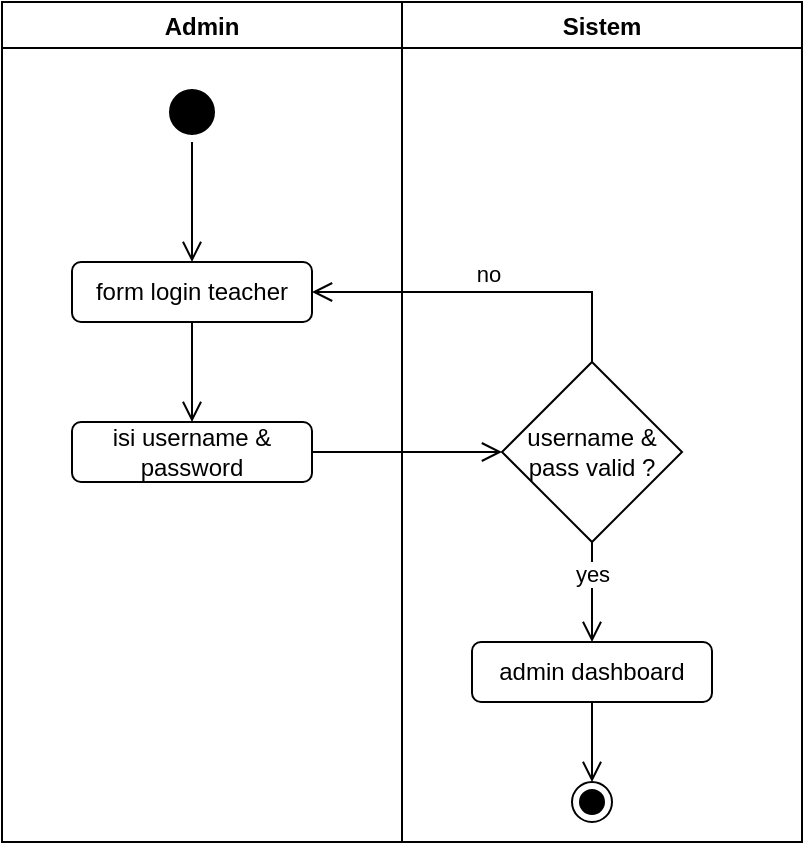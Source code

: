 <mxfile version="17.4.2" type="device"><diagram id="Afn9auOBwAqI04HDcGVe" name="Page-1"><mxGraphModel dx="862" dy="553" grid="1" gridSize="10" guides="1" tooltips="1" connect="1" arrows="1" fold="1" page="1" pageScale="1" pageWidth="850" pageHeight="1100" math="0" shadow="0"><root><mxCell id="0"/><mxCell id="1" parent="0"/><mxCell id="h7l3G4mgCPrvYkQXjenI-2" value="Admin" style="swimlane;" vertex="1" parent="1"><mxGeometry x="130" y="60" width="200" height="420" as="geometry"/></mxCell><mxCell id="h7l3G4mgCPrvYkQXjenI-4" value="" style="ellipse;html=1;shape=startState;fillColor=#000000;strokeColor=#000000;" vertex="1" parent="h7l3G4mgCPrvYkQXjenI-2"><mxGeometry x="80" y="40" width="30" height="30" as="geometry"/></mxCell><mxCell id="h7l3G4mgCPrvYkQXjenI-5" value="" style="edgeStyle=orthogonalEdgeStyle;html=1;verticalAlign=bottom;endArrow=open;endSize=8;strokeColor=#000000;rounded=0;" edge="1" source="h7l3G4mgCPrvYkQXjenI-4" parent="h7l3G4mgCPrvYkQXjenI-2"><mxGeometry relative="1" as="geometry"><mxPoint x="95" y="130" as="targetPoint"/></mxGeometry></mxCell><mxCell id="h7l3G4mgCPrvYkQXjenI-6" value="form login teacher" style="rounded=1;whiteSpace=wrap;html=1;strokeColor=#000000;" vertex="1" parent="h7l3G4mgCPrvYkQXjenI-2"><mxGeometry x="35" y="130" width="120" height="30" as="geometry"/></mxCell><mxCell id="h7l3G4mgCPrvYkQXjenI-8" value="isi username &amp;amp; password" style="rounded=1;whiteSpace=wrap;html=1;strokeColor=#000000;" vertex="1" parent="h7l3G4mgCPrvYkQXjenI-2"><mxGeometry x="35" y="210" width="120" height="30" as="geometry"/></mxCell><mxCell id="h7l3G4mgCPrvYkQXjenI-9" value="" style="edgeStyle=orthogonalEdgeStyle;html=1;verticalAlign=bottom;endArrow=open;endSize=8;strokeColor=#000000;rounded=0;entryX=0.5;entryY=0;entryDx=0;entryDy=0;exitX=0.5;exitY=1;exitDx=0;exitDy=0;" edge="1" parent="h7l3G4mgCPrvYkQXjenI-2" source="h7l3G4mgCPrvYkQXjenI-6" target="h7l3G4mgCPrvYkQXjenI-8"><mxGeometry relative="1" as="geometry"><mxPoint x="105" y="140" as="targetPoint"/><mxPoint x="105" y="80" as="sourcePoint"/></mxGeometry></mxCell><mxCell id="h7l3G4mgCPrvYkQXjenI-3" value="Sistem" style="swimlane;" vertex="1" parent="1"><mxGeometry x="330" y="60" width="200" height="420" as="geometry"/></mxCell><mxCell id="h7l3G4mgCPrvYkQXjenI-13" value="admin dashboard" style="rounded=1;whiteSpace=wrap;html=1;strokeColor=#000000;" vertex="1" parent="h7l3G4mgCPrvYkQXjenI-3"><mxGeometry x="35" y="320" width="120" height="30" as="geometry"/></mxCell><mxCell id="h7l3G4mgCPrvYkQXjenI-15" value="" style="ellipse;html=1;shape=endState;fillColor=#000000;strokeColor=#000000;" vertex="1" parent="h7l3G4mgCPrvYkQXjenI-3"><mxGeometry x="85" y="390" width="20" height="20" as="geometry"/></mxCell><mxCell id="h7l3G4mgCPrvYkQXjenI-16" value="" style="html=1;verticalAlign=bottom;endArrow=open;endSize=8;strokeColor=#000000;rounded=0;entryX=0.5;entryY=0;entryDx=0;entryDy=0;exitX=0.5;exitY=1;exitDx=0;exitDy=0;" edge="1" parent="h7l3G4mgCPrvYkQXjenI-3" source="h7l3G4mgCPrvYkQXjenI-13" target="h7l3G4mgCPrvYkQXjenI-15"><mxGeometry relative="1" as="geometry"><mxPoint x="105" y="330" as="targetPoint"/><mxPoint x="105" y="280" as="sourcePoint"/></mxGeometry></mxCell><mxCell id="h7l3G4mgCPrvYkQXjenI-10" value="username &amp;amp; pass valid ?" style="rhombus;whiteSpace=wrap;html=1;strokeColor=#000000;" vertex="1" parent="1"><mxGeometry x="380" y="240" width="90" height="90" as="geometry"/></mxCell><mxCell id="h7l3G4mgCPrvYkQXjenI-11" value="" style="html=1;verticalAlign=bottom;endArrow=open;endSize=8;strokeColor=#000000;rounded=0;entryX=0;entryY=0.5;entryDx=0;entryDy=0;exitX=1;exitY=0.5;exitDx=0;exitDy=0;" edge="1" parent="1" source="h7l3G4mgCPrvYkQXjenI-8" target="h7l3G4mgCPrvYkQXjenI-10"><mxGeometry relative="1" as="geometry"><mxPoint x="235" y="270" as="targetPoint"/><mxPoint x="235" y="230" as="sourcePoint"/></mxGeometry></mxCell><mxCell id="h7l3G4mgCPrvYkQXjenI-12" value="no" style="html=1;verticalAlign=bottom;endArrow=open;endSize=8;strokeColor=#000000;rounded=0;entryX=1;entryY=0.5;entryDx=0;entryDy=0;exitX=0.5;exitY=0;exitDx=0;exitDy=0;edgeStyle=orthogonalEdgeStyle;" edge="1" parent="1" source="h7l3G4mgCPrvYkQXjenI-10" target="h7l3G4mgCPrvYkQXjenI-6"><mxGeometry relative="1" as="geometry"><mxPoint x="390" y="295" as="targetPoint"/><mxPoint x="295" y="295" as="sourcePoint"/></mxGeometry></mxCell><mxCell id="h7l3G4mgCPrvYkQXjenI-14" value="yes" style="html=1;verticalAlign=bottom;endArrow=open;endSize=8;strokeColor=#000000;rounded=0;entryX=0.5;entryY=0;entryDx=0;entryDy=0;exitX=0.5;exitY=1;exitDx=0;exitDy=0;" edge="1" parent="1" source="h7l3G4mgCPrvYkQXjenI-10" target="h7l3G4mgCPrvYkQXjenI-13"><mxGeometry relative="1" as="geometry"><mxPoint x="390" y="295" as="targetPoint"/><mxPoint x="295" y="295" as="sourcePoint"/></mxGeometry></mxCell></root></mxGraphModel></diagram></mxfile>